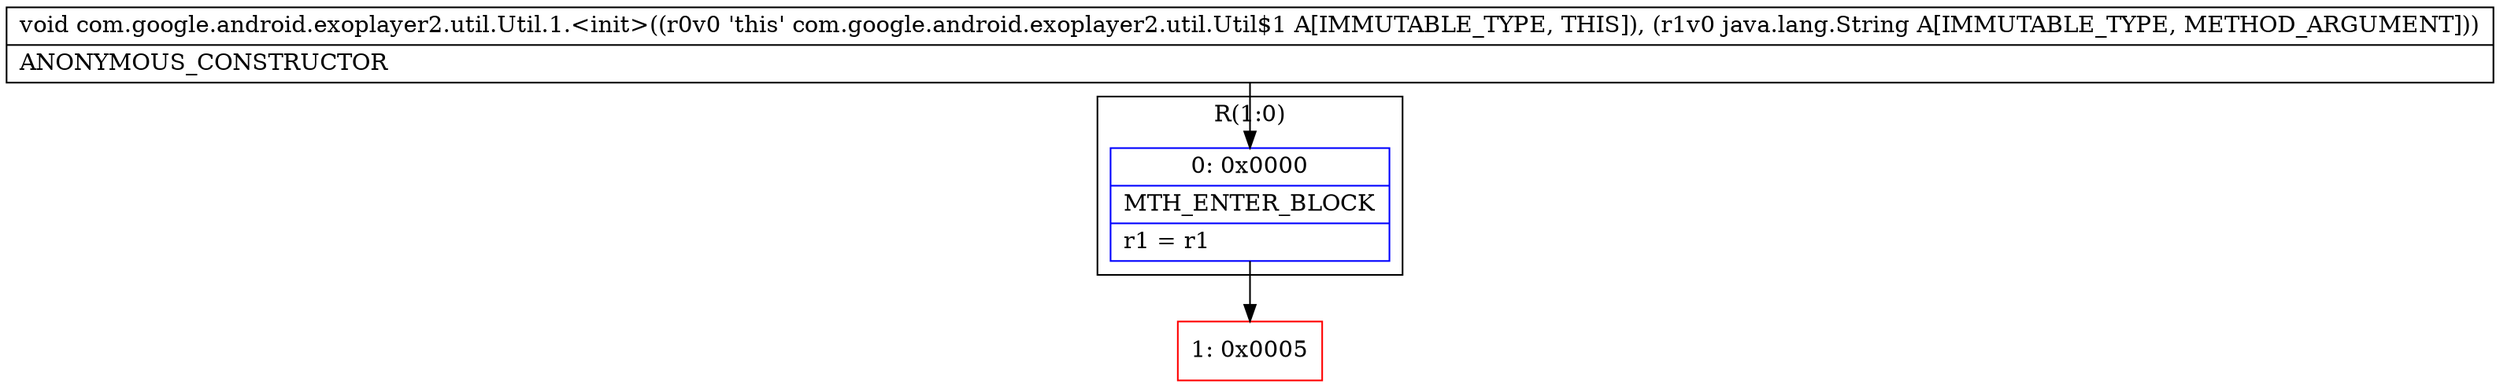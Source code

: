 digraph "CFG forcom.google.android.exoplayer2.util.Util.1.\<init\>(Ljava\/lang\/String;)V" {
subgraph cluster_Region_363113136 {
label = "R(1:0)";
node [shape=record,color=blue];
Node_0 [shape=record,label="{0\:\ 0x0000|MTH_ENTER_BLOCK\l|r1 = r1\l}"];
}
Node_1 [shape=record,color=red,label="{1\:\ 0x0005}"];
MethodNode[shape=record,label="{void com.google.android.exoplayer2.util.Util.1.\<init\>((r0v0 'this' com.google.android.exoplayer2.util.Util$1 A[IMMUTABLE_TYPE, THIS]), (r1v0 java.lang.String A[IMMUTABLE_TYPE, METHOD_ARGUMENT]))  | ANONYMOUS_CONSTRUCTOR\l}"];
MethodNode -> Node_0;
Node_0 -> Node_1;
}

